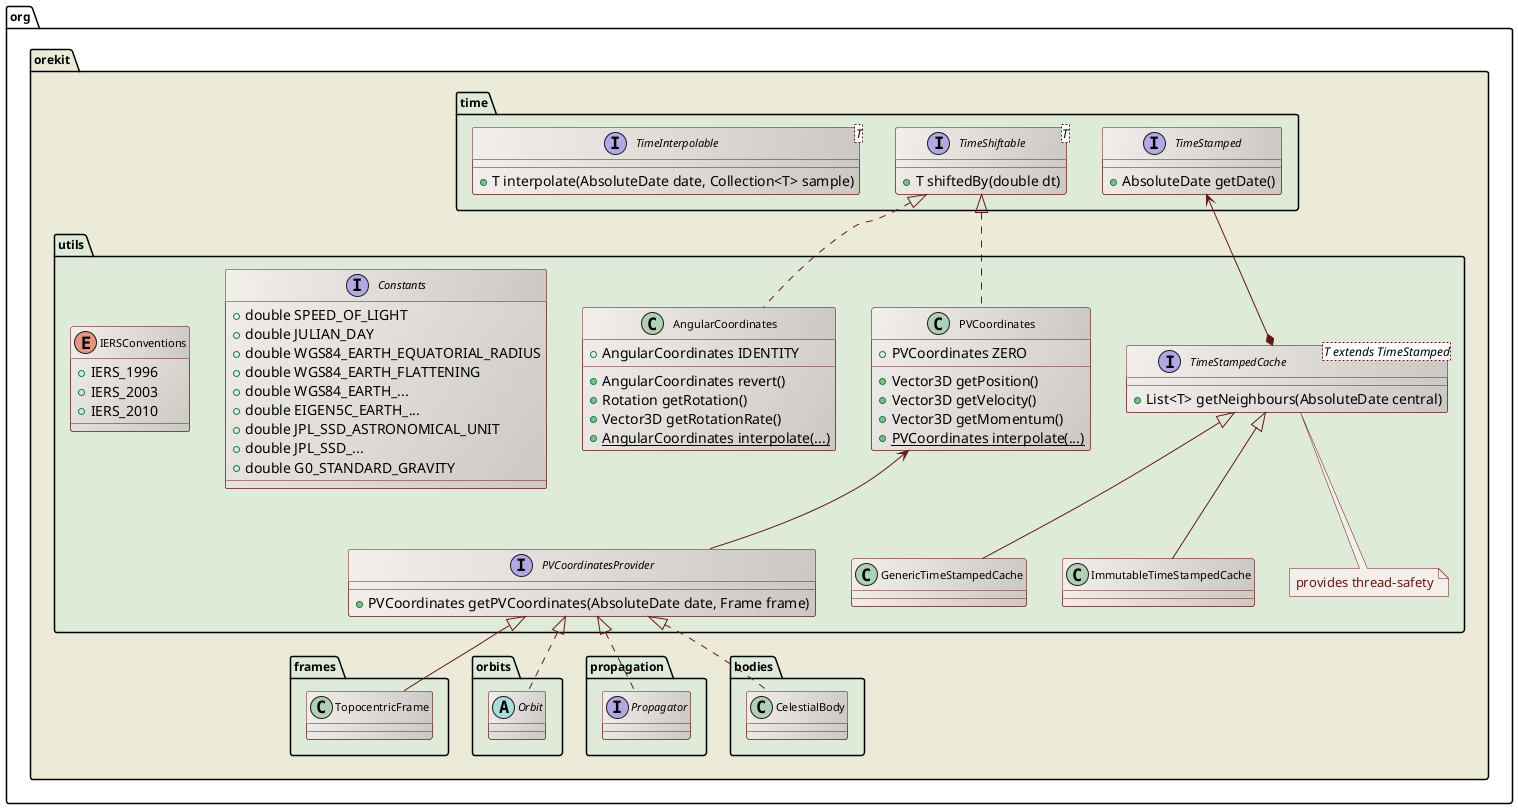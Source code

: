 ' Copyright 2002-2019 CS Systèmes d'Information
' Licensed to CS Systèmes d'Information (CS) under one or more
' contributor license agreements.  See the NOTICE file distributed with
' this work for additional information regarding copyright ownership.
' CS licenses this file to You under the Apache License, Version 2.0
' (the "License"); you may not use this file except in compliance with
' the License.  You may obtain a copy of the License at
'
'   http://www.apache.org/licenses/LICENSE-2.0
'
' Unless required by applicable law or agreed to in writing, software
' distributed under the License is distributed on an "AS IS" BASIS,
' WITHOUT WARRANTIES OR CONDITIONS OF ANY KIND, either express or implied.
' See the License for the specific language governing permissions and
' limitations under the License.
 
@startuml

  skinparam svek                  true
  skinparam ClassBackgroundColor  #F3EFEB/CCC9C5
  skinparam ClassArrowColor       #691616
  skinparam ClassBorderColor      #691616
  skinparam NoteBackgroundColor   #F3EFEB
  skinparam NoteBorderColor       #691616
  skinparam NoteFontColor         #691616
  skinparam ClassFontSize         11
  skinparam PackageFontSize       12

  package org.orekit #ECEBD8 {

    package time #DDEBD8 {
      interface TimeStamped {
        +AbsoluteDate getDate()
      }
      interface "TimeShiftable<T>" as TimeShiftable_T_ {
        +T shiftedBy(double dt)
      }
      interface "TimeInterpolable<T>" as TimeInterpolable_T_ {
        +T interpolate(AbsoluteDate date, Collection<T> sample)
      }
    }

    package utils #DDEBD8 {

      interface "TimeStampedCache<T extends TimeStamped>" as TimeStamptedCache_T_ {
        +List<T> getNeighbours(AbsoluteDate central)
      }
      note bottom
        provides thread-safety
      end note
      TimeStamped <--* TimeStamptedCache_T_
       TimeStamptedCache_T_ <|-- GenericTimeStampedCache  
       TimeStamptedCache_T_ <|-- ImmutableTimeStampedCache

      class PVCoordinates {
        +PVCoordinates ZERO
        +Vector3D getPosition()
        +Vector3D getVelocity()
        +Vector3D getMomentum()
        +{static} PVCoordinates interpolate(...)
      }

      interface PVCoordinatesProvider {
        +PVCoordinates getPVCoordinates(AbsoluteDate date, Frame frame)
      }

      class AngularCoordinates {
        +AngularCoordinates IDENTITY
        +AngularCoordinates revert()
        +Rotation getRotation()
        +Vector3D getRotationRate()
        +{static} AngularCoordinates interpolate(...)
      }

      PVCoordinatesProvider -up-> PVCoordinates
      TimeShiftable_T_      <|..  PVCoordinates
      TimeShiftable_T_      <|..  AngularCoordinates

      interface Constants {
        +double SPEED_OF_LIGHT
        +double JULIAN_DAY
        +double WGS84_EARTH_EQUATORIAL_RADIUS
        +double WGS84_EARTH_FLATTENING
        +double WGS84_EARTH_...
        +double EIGEN5C_EARTH_...
        +double JPL_SSD_ASTRONOMICAL_UNIT
        +double JPL_SSD_...
        +double G0_STANDARD_GRAVITY
      }

      enum IERSConventions {
        +IERS_1996
        +IERS_2003
        +IERS_2010
      }

    }

    package frames #DDEBD8 {
      class TopocentricFrame
      PVCoordinatesProvider <|-- TopocentricFrame
   }

    package orbits #DDEBD8 {
      abstract class Orbit
      PVCoordinatesProvider <|.. Orbit
    }

    package propagation #DDEBD8 {
      interface Propagator
      PVCoordinatesProvider <|.. Propagator
    }

    package bodies #DDEBD8 {
      class CelestialBody
      PVCoordinatesProvider <|.. CelestialBody
    }

 }

@enduml
